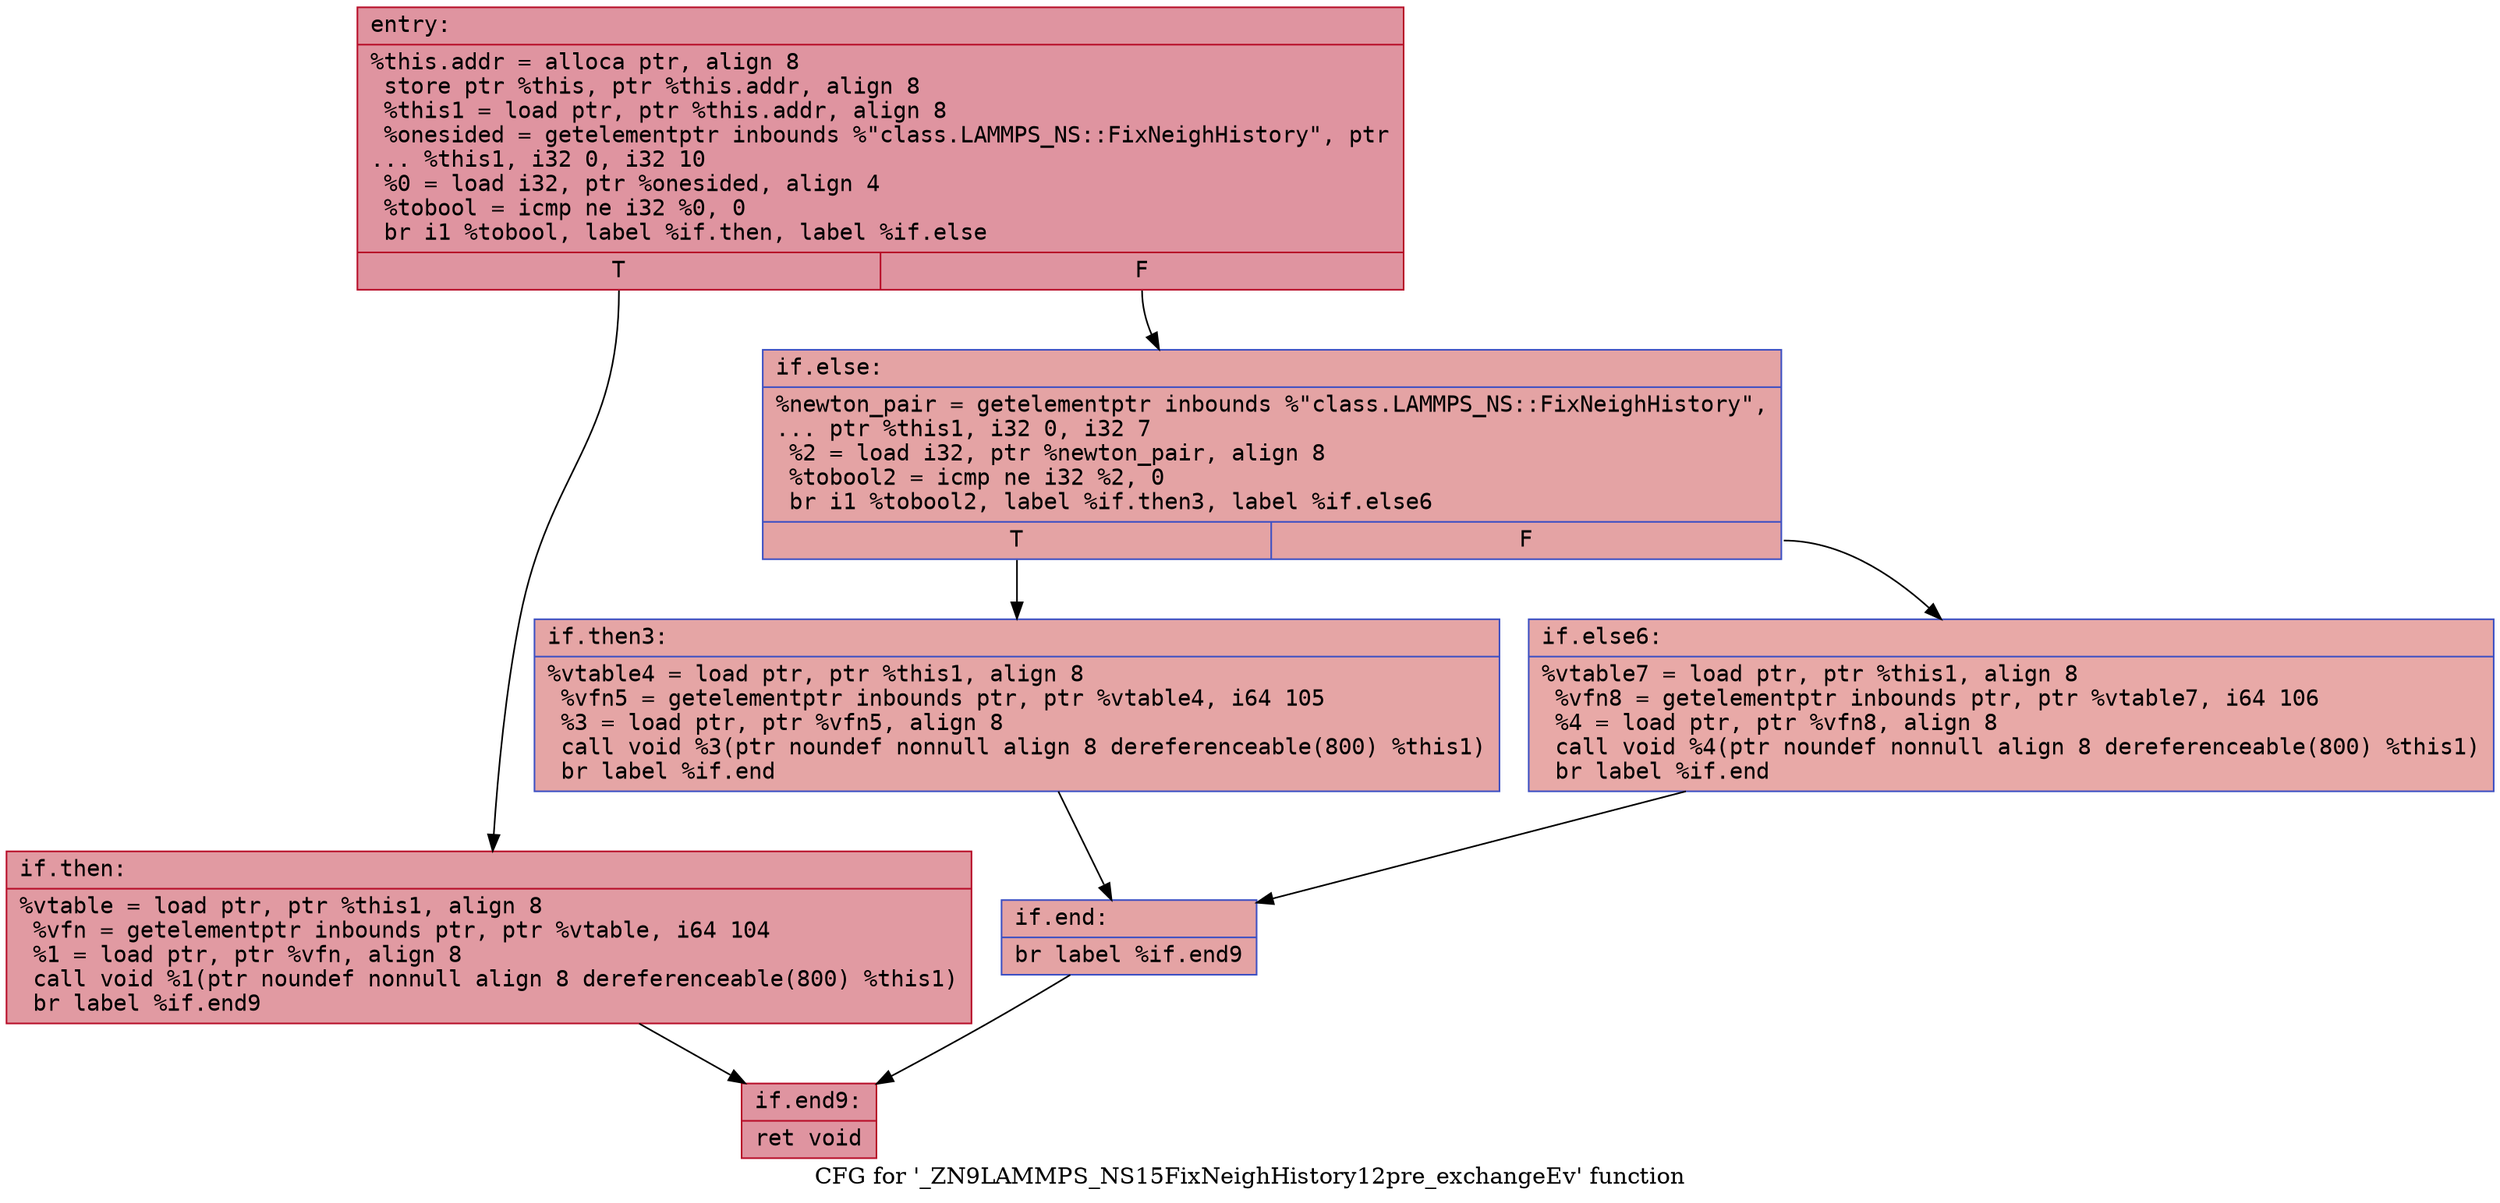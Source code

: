 digraph "CFG for '_ZN9LAMMPS_NS15FixNeighHistory12pre_exchangeEv' function" {
	label="CFG for '_ZN9LAMMPS_NS15FixNeighHistory12pre_exchangeEv' function";

	Node0x556119abcf20 [shape=record,color="#b70d28ff", style=filled, fillcolor="#b70d2870" fontname="Courier",label="{entry:\l|  %this.addr = alloca ptr, align 8\l  store ptr %this, ptr %this.addr, align 8\l  %this1 = load ptr, ptr %this.addr, align 8\l  %onesided = getelementptr inbounds %\"class.LAMMPS_NS::FixNeighHistory\", ptr\l... %this1, i32 0, i32 10\l  %0 = load i32, ptr %onesided, align 4\l  %tobool = icmp ne i32 %0, 0\l  br i1 %tobool, label %if.then, label %if.else\l|{<s0>T|<s1>F}}"];
	Node0x556119abcf20:s0 -> Node0x556119b04690[tooltip="entry -> if.then\nProbability 62.50%" ];
	Node0x556119abcf20:s1 -> Node0x556119af15a0[tooltip="entry -> if.else\nProbability 37.50%" ];
	Node0x556119b04690 [shape=record,color="#b70d28ff", style=filled, fillcolor="#bb1b2c70" fontname="Courier",label="{if.then:\l|  %vtable = load ptr, ptr %this1, align 8\l  %vfn = getelementptr inbounds ptr, ptr %vtable, i64 104\l  %1 = load ptr, ptr %vfn, align 8\l  call void %1(ptr noundef nonnull align 8 dereferenceable(800) %this1)\l  br label %if.end9\l}"];
	Node0x556119b04690 -> Node0x556119b117e0[tooltip="if.then -> if.end9\nProbability 100.00%" ];
	Node0x556119af15a0 [shape=record,color="#3d50c3ff", style=filled, fillcolor="#c32e3170" fontname="Courier",label="{if.else:\l|  %newton_pair = getelementptr inbounds %\"class.LAMMPS_NS::FixNeighHistory\",\l... ptr %this1, i32 0, i32 7\l  %2 = load i32, ptr %newton_pair, align 8\l  %tobool2 = icmp ne i32 %2, 0\l  br i1 %tobool2, label %if.then3, label %if.else6\l|{<s0>T|<s1>F}}"];
	Node0x556119af15a0:s0 -> Node0x556119b11c60[tooltip="if.else -> if.then3\nProbability 62.50%" ];
	Node0x556119af15a0:s1 -> Node0x556119b11ce0[tooltip="if.else -> if.else6\nProbability 37.50%" ];
	Node0x556119b11c60 [shape=record,color="#3d50c3ff", style=filled, fillcolor="#c5333470" fontname="Courier",label="{if.then3:\l|  %vtable4 = load ptr, ptr %this1, align 8\l  %vfn5 = getelementptr inbounds ptr, ptr %vtable4, i64 105\l  %3 = load ptr, ptr %vfn5, align 8\l  call void %3(ptr noundef nonnull align 8 dereferenceable(800) %this1)\l  br label %if.end\l}"];
	Node0x556119b11c60 -> Node0x556119b12130[tooltip="if.then3 -> if.end\nProbability 100.00%" ];
	Node0x556119b11ce0 [shape=record,color="#3d50c3ff", style=filled, fillcolor="#ca3b3770" fontname="Courier",label="{if.else6:\l|  %vtable7 = load ptr, ptr %this1, align 8\l  %vfn8 = getelementptr inbounds ptr, ptr %vtable7, i64 106\l  %4 = load ptr, ptr %vfn8, align 8\l  call void %4(ptr noundef nonnull align 8 dereferenceable(800) %this1)\l  br label %if.end\l}"];
	Node0x556119b11ce0 -> Node0x556119b12130[tooltip="if.else6 -> if.end\nProbability 100.00%" ];
	Node0x556119b12130 [shape=record,color="#3d50c3ff", style=filled, fillcolor="#c32e3170" fontname="Courier",label="{if.end:\l|  br label %if.end9\l}"];
	Node0x556119b12130 -> Node0x556119b117e0[tooltip="if.end -> if.end9\nProbability 100.00%" ];
	Node0x556119b117e0 [shape=record,color="#b70d28ff", style=filled, fillcolor="#b70d2870" fontname="Courier",label="{if.end9:\l|  ret void\l}"];
}
